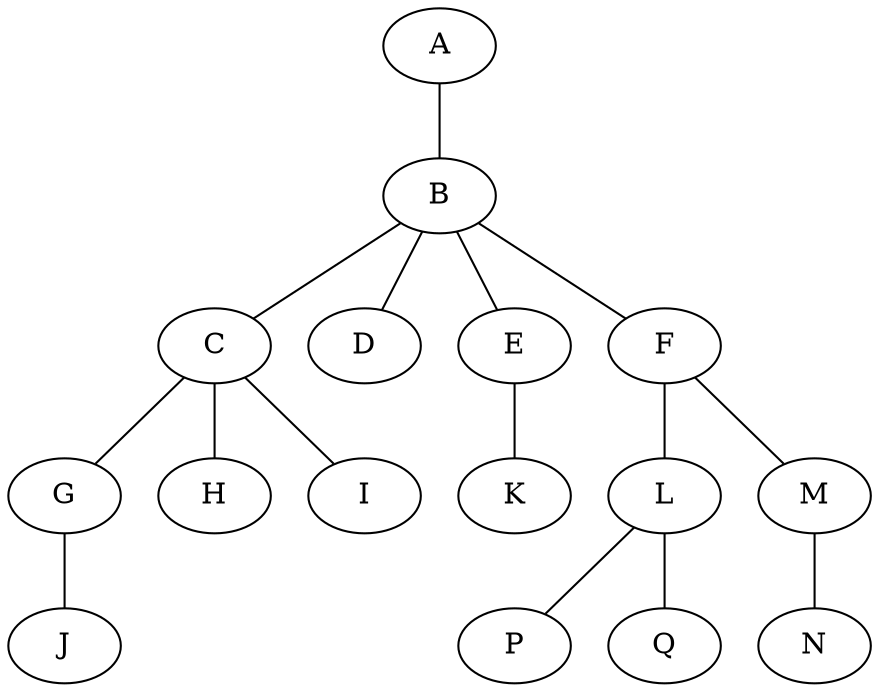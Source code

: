 graph KnownNetwork {
	"A" -- "B";
	"B" -- "C";
	"B" -- "D";
	"B" -- "E";
	"B" -- "F";
	"C" -- "G";
	"C" -- "H";
	"C" -- "I";
	"E" -- "K";
	"F" -- "L";
	"F" -- "M";
	"G" -- "J";
	"L" -- "P";
	"L" -- "Q";
	"M" -- "N";
}
